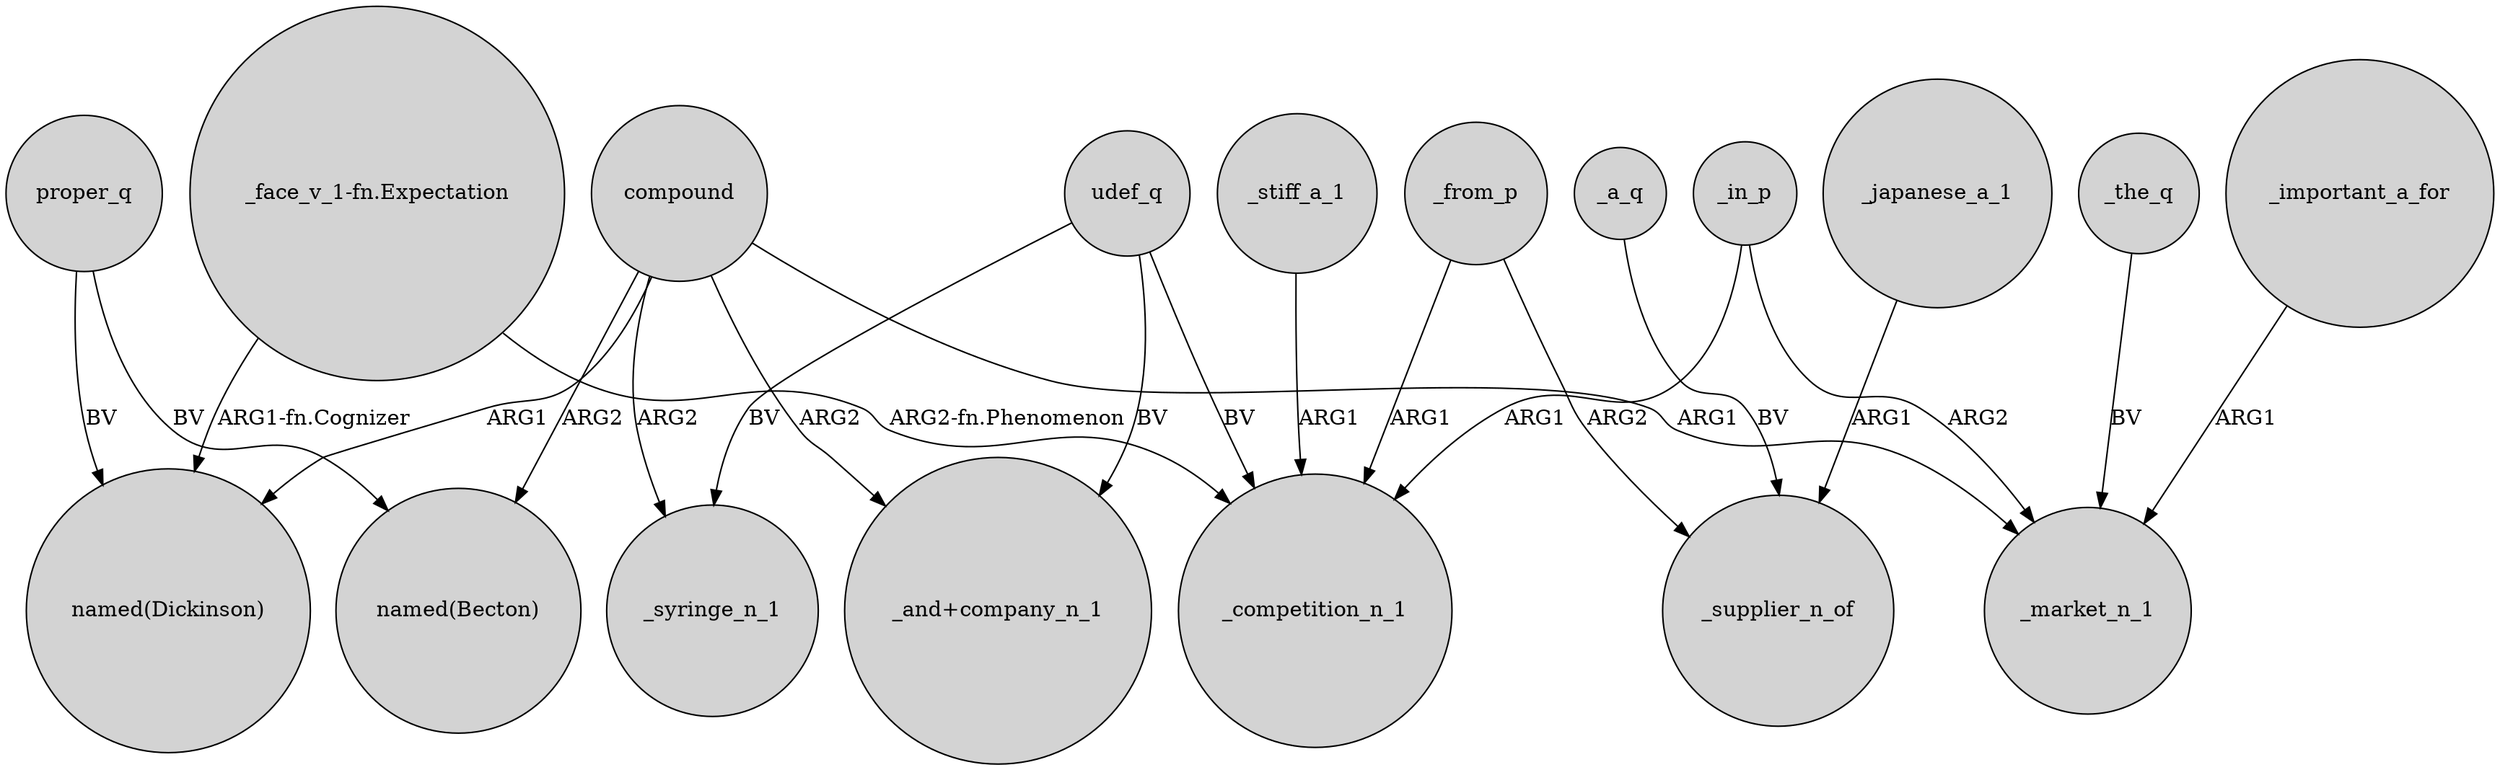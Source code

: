digraph {
	node [shape=circle style=filled]
	proper_q -> "named(Dickinson)" [label=BV]
	compound -> "_and+company_n_1" [label=ARG2]
	compound -> _syringe_n_1 [label=ARG2]
	_the_q -> _market_n_1 [label=BV]
	_from_p -> _supplier_n_of [label=ARG2]
	_in_p -> _market_n_1 [label=ARG2]
	udef_q -> _syringe_n_1 [label=BV]
	_from_p -> _competition_n_1 [label=ARG1]
	_a_q -> _supplier_n_of [label=BV]
	_stiff_a_1 -> _competition_n_1 [label=ARG1]
	"_face_v_1-fn.Expectation" -> "named(Dickinson)" [label="ARG1-fn.Cognizer"]
	_japanese_a_1 -> _supplier_n_of [label=ARG1]
	compound -> "named(Dickinson)" [label=ARG1]
	_important_a_for -> _market_n_1 [label=ARG1]
	udef_q -> "_and+company_n_1" [label=BV]
	"_face_v_1-fn.Expectation" -> _competition_n_1 [label="ARG2-fn.Phenomenon"]
	compound -> _market_n_1 [label=ARG1]
	udef_q -> _competition_n_1 [label=BV]
	proper_q -> "named(Becton)" [label=BV]
	compound -> "named(Becton)" [label=ARG2]
	_in_p -> _competition_n_1 [label=ARG1]
}
